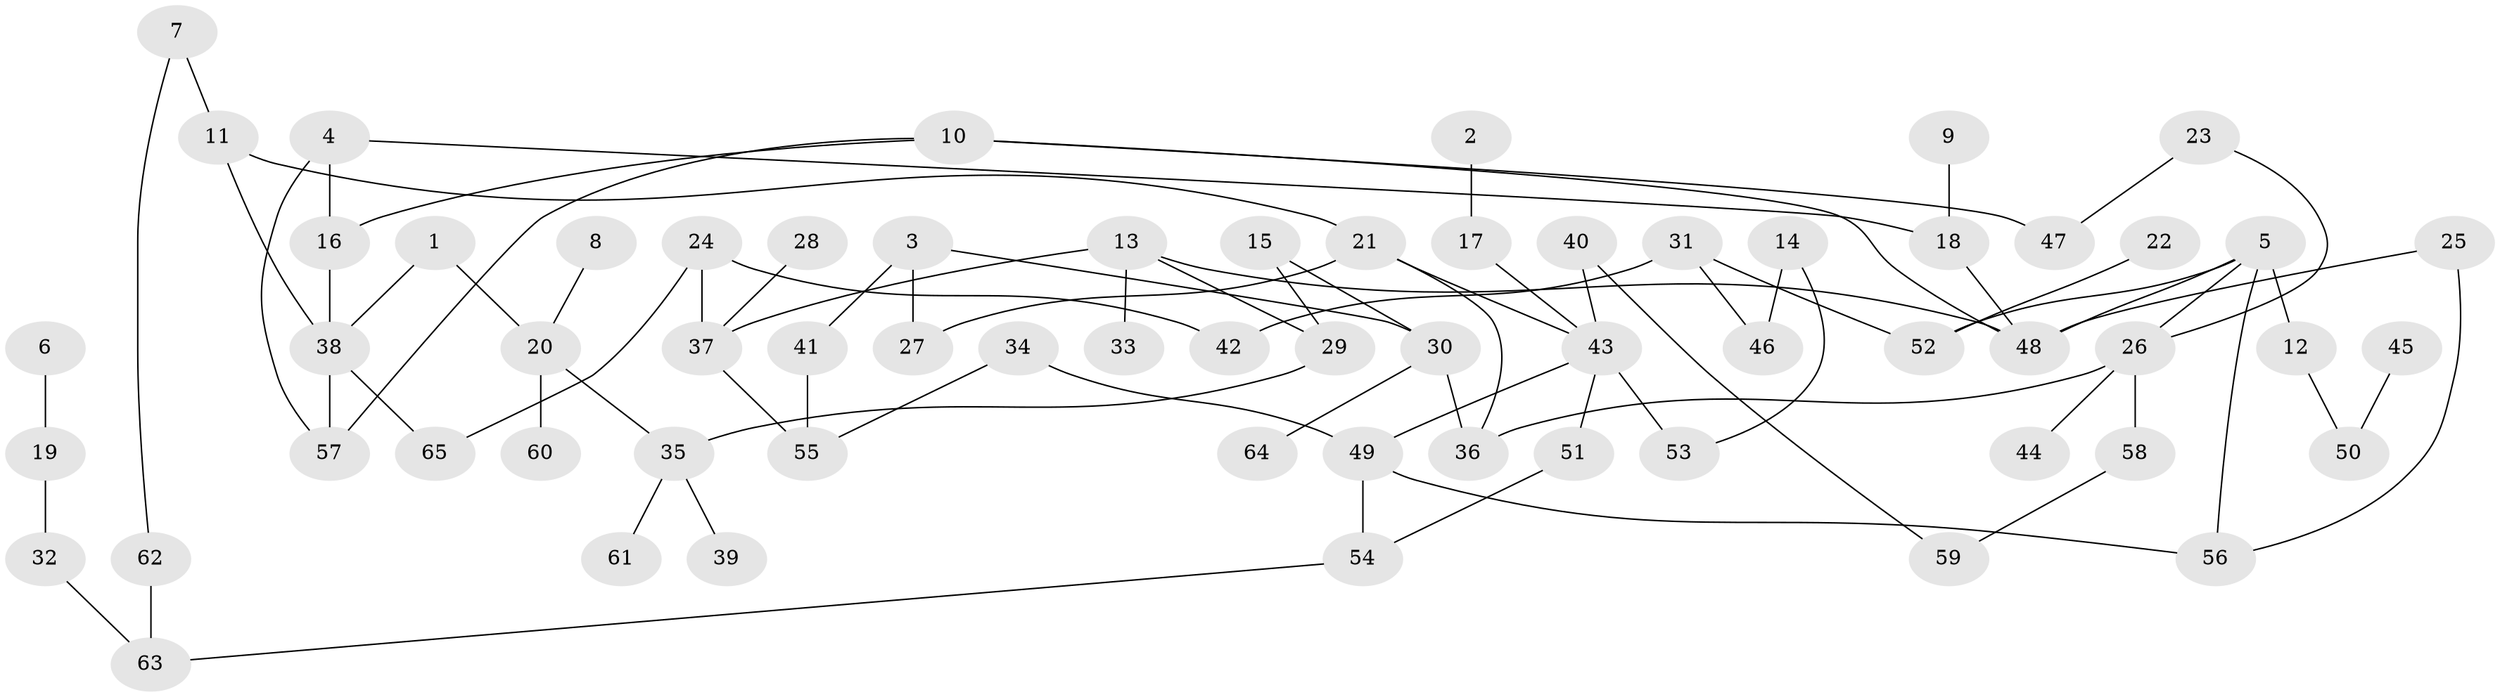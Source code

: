 // coarse degree distribution, {2: 0.3404255319148936, 3: 0.2553191489361702, 4: 0.1276595744680851, 1: 0.19148936170212766, 5: 0.06382978723404255, 6: 0.02127659574468085}
// Generated by graph-tools (version 1.1) at 2025/48/03/04/25 22:48:31]
// undirected, 65 vertices, 82 edges
graph export_dot {
  node [color=gray90,style=filled];
  1;
  2;
  3;
  4;
  5;
  6;
  7;
  8;
  9;
  10;
  11;
  12;
  13;
  14;
  15;
  16;
  17;
  18;
  19;
  20;
  21;
  22;
  23;
  24;
  25;
  26;
  27;
  28;
  29;
  30;
  31;
  32;
  33;
  34;
  35;
  36;
  37;
  38;
  39;
  40;
  41;
  42;
  43;
  44;
  45;
  46;
  47;
  48;
  49;
  50;
  51;
  52;
  53;
  54;
  55;
  56;
  57;
  58;
  59;
  60;
  61;
  62;
  63;
  64;
  65;
  1 -- 20;
  1 -- 38;
  2 -- 17;
  3 -- 27;
  3 -- 30;
  3 -- 41;
  4 -- 16;
  4 -- 18;
  4 -- 57;
  5 -- 12;
  5 -- 26;
  5 -- 48;
  5 -- 52;
  5 -- 56;
  6 -- 19;
  7 -- 11;
  7 -- 62;
  8 -- 20;
  9 -- 18;
  10 -- 16;
  10 -- 47;
  10 -- 48;
  10 -- 57;
  11 -- 21;
  11 -- 38;
  12 -- 50;
  13 -- 29;
  13 -- 33;
  13 -- 37;
  13 -- 48;
  14 -- 46;
  14 -- 53;
  15 -- 29;
  15 -- 30;
  16 -- 38;
  17 -- 43;
  18 -- 48;
  19 -- 32;
  20 -- 35;
  20 -- 60;
  21 -- 27;
  21 -- 36;
  21 -- 43;
  22 -- 52;
  23 -- 26;
  23 -- 47;
  24 -- 37;
  24 -- 42;
  24 -- 65;
  25 -- 48;
  25 -- 56;
  26 -- 36;
  26 -- 44;
  26 -- 58;
  28 -- 37;
  29 -- 35;
  30 -- 36;
  30 -- 64;
  31 -- 42;
  31 -- 46;
  31 -- 52;
  32 -- 63;
  34 -- 49;
  34 -- 55;
  35 -- 39;
  35 -- 61;
  37 -- 55;
  38 -- 57;
  38 -- 65;
  40 -- 43;
  40 -- 59;
  41 -- 55;
  43 -- 49;
  43 -- 51;
  43 -- 53;
  45 -- 50;
  49 -- 54;
  49 -- 56;
  51 -- 54;
  54 -- 63;
  58 -- 59;
  62 -- 63;
}
